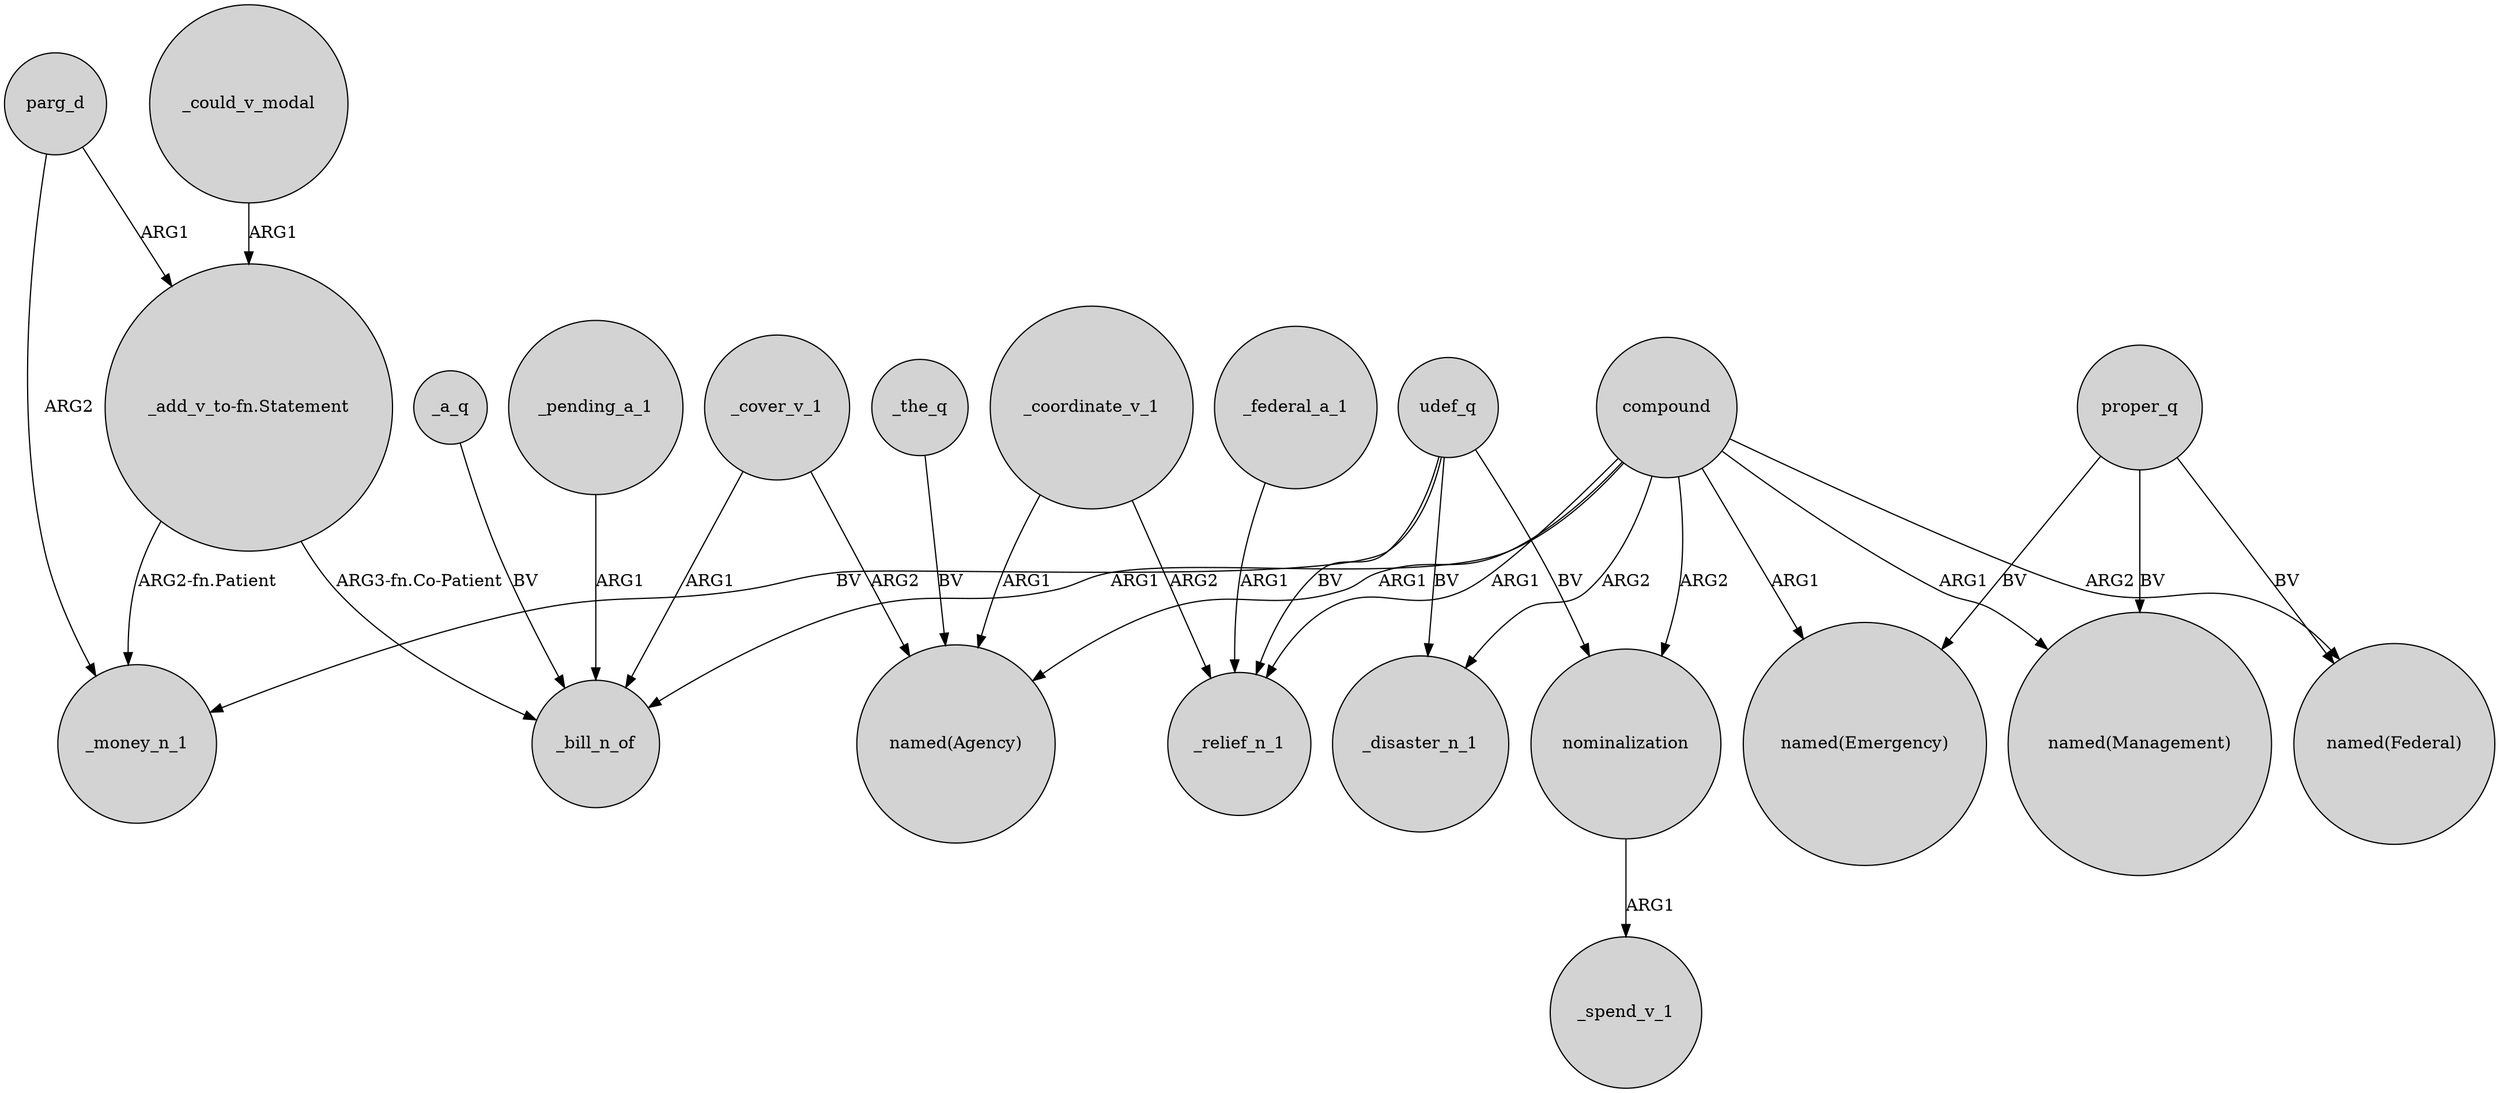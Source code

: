 digraph {
	node [shape=circle style=filled]
	udef_q -> _money_n_1 [label=BV]
	udef_q -> _disaster_n_1 [label=BV]
	compound -> _bill_n_of [label=ARG1]
	nominalization -> _spend_v_1 [label=ARG1]
	_cover_v_1 -> "named(Agency)" [label=ARG2]
	_a_q -> _bill_n_of [label=BV]
	parg_d -> "_add_v_to-fn.Statement" [label=ARG1]
	"_add_v_to-fn.Statement" -> _bill_n_of [label="ARG3-fn.Co-Patient"]
	compound -> "named(Emergency)" [label=ARG1]
	compound -> nominalization [label=ARG2]
	_cover_v_1 -> _bill_n_of [label=ARG1]
	_the_q -> "named(Agency)" [label=BV]
	compound -> _disaster_n_1 [label=ARG2]
	udef_q -> _relief_n_1 [label=BV]
	parg_d -> _money_n_1 [label=ARG2]
	udef_q -> nominalization [label=BV]
	compound -> "named(Agency)" [label=ARG1]
	proper_q -> "named(Emergency)" [label=BV]
	proper_q -> "named(Federal)" [label=BV]
	_coordinate_v_1 -> "named(Agency)" [label=ARG1]
	_coordinate_v_1 -> _relief_n_1 [label=ARG2]
	_federal_a_1 -> _relief_n_1 [label=ARG1]
	compound -> "named(Management)" [label=ARG1]
	compound -> _relief_n_1 [label=ARG1]
	compound -> "named(Federal)" [label=ARG2]
	_pending_a_1 -> _bill_n_of [label=ARG1]
	"_add_v_to-fn.Statement" -> _money_n_1 [label="ARG2-fn.Patient"]
	proper_q -> "named(Management)" [label=BV]
	_could_v_modal -> "_add_v_to-fn.Statement" [label=ARG1]
}
